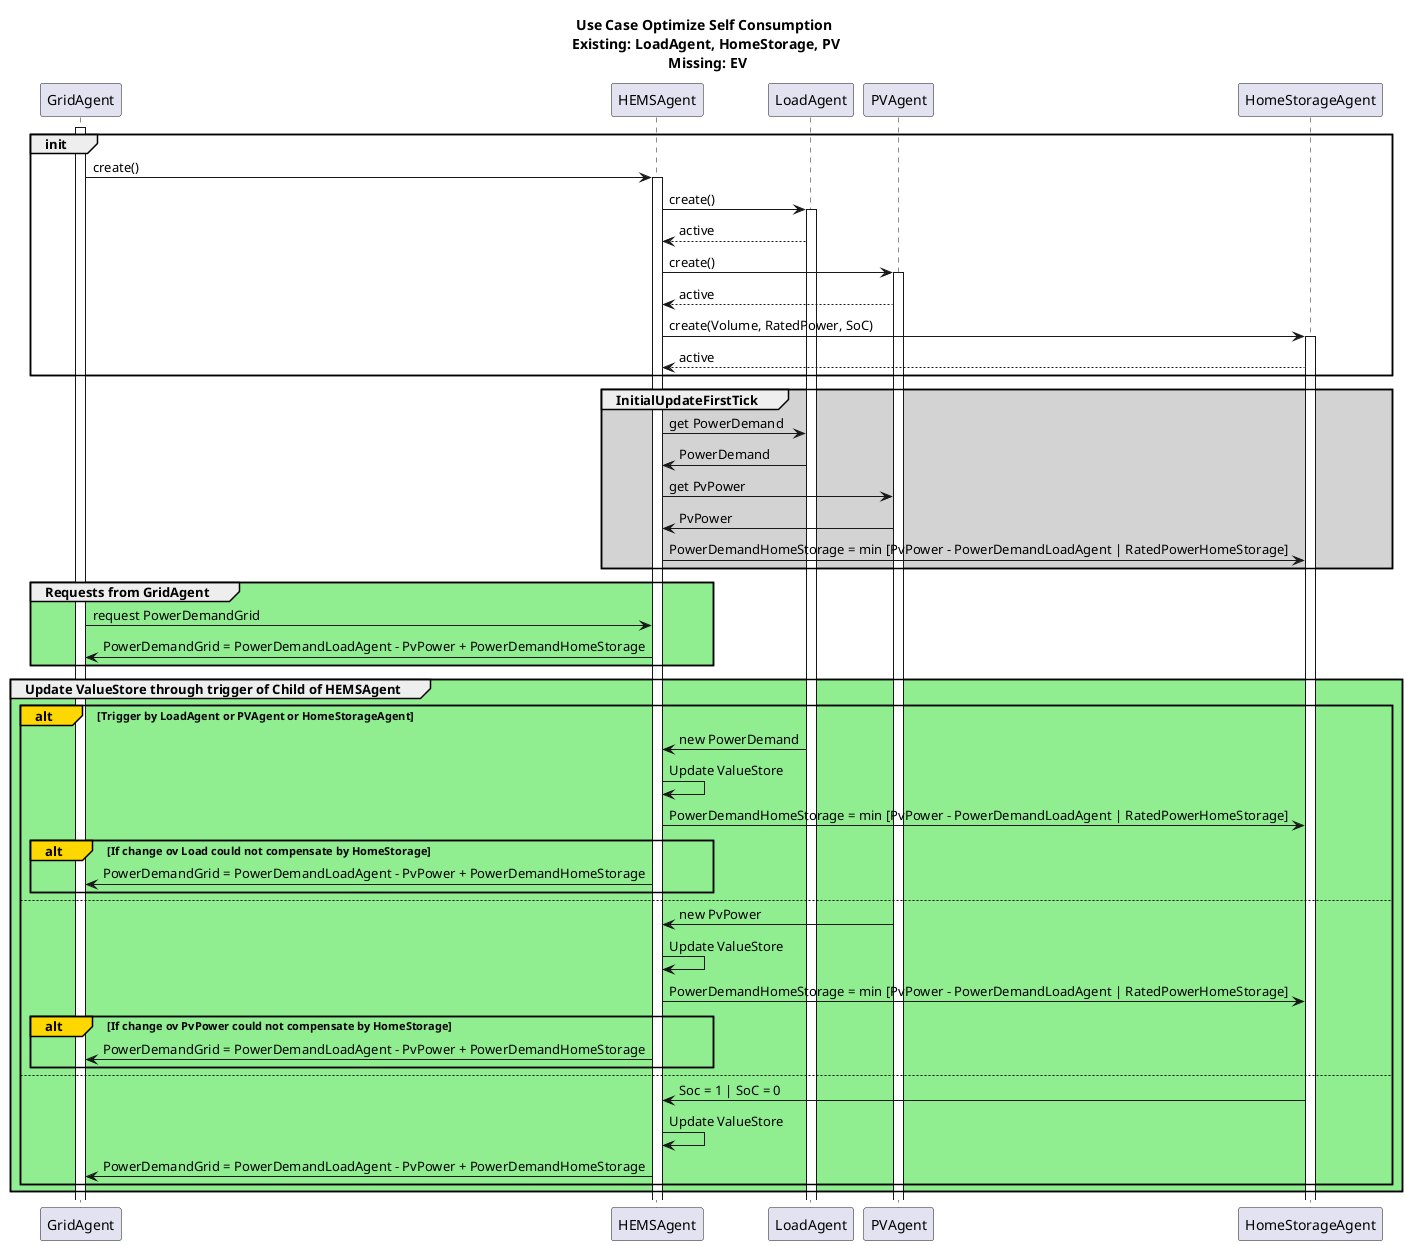 @startuml
/'
Check SoC of Homestorage when calculate PowerDemandHomeStorage

'/
title Use Case Optimize Self Consumption \n Existing: LoadAgent, HomeStorage, PV \n Missing: EV
participant GridAgent
participant HEMSAgent
participant LoadAgent
participant PVAgent
participant HomeStorageAgent
group init
    activate GridAgent
    GridAgent -> HEMSAgent: create()
        activate HEMSAgent

    HEMSAgent -> LoadAgent: create()
        activate LoadAgent
        LoadAgent --> HEMSAgent: active

    HEMSAgent -> PVAgent: create()
        activate PVAgent
         PVAgent --> HEMSAgent: active

    HEMSAgent -> HomeStorageAgent: create(Volume, RatedPower, SoC)
        activate HomeStorageAgent
        HomeStorageAgent --> HEMSAgent: active
    end
group #LightGrey InitialUpdateFirstTick
    HEMSAgent -> LoadAgent: get PowerDemand
    LoadAgent -> HEMSAgent: PowerDemand
    HEMSAgent -> PVAgent: get PvPower
    PVAgent -> HEMSAgent: PvPower
    HEMSAgent -> HomeStorageAgent: PowerDemandHomeStorage = min [PvPower - PowerDemandLoadAgent | RatedPowerHomeStorage]
    end
group #LightGreen Requests from GridAgent
    GridAgent -> HEMSAgent: request PowerDemandGrid
    HEMSAgent -> GridAgent: PowerDemandGrid = PowerDemandLoadAgent - PvPower + PowerDemandHomeStorage
    end

group #LightGreen Update ValueStore through trigger of Child of HEMSAgent
    alt#Gold Trigger by LoadAgent or PVAgent or HomeStorageAgent
    LoadAgent -> HEMSAgent: new PowerDemand
    HEMSAgent -> HEMSAgent: Update ValueStore
    HEMSAgent -> HomeStorageAgent: PowerDemandHomeStorage = min [PvPower - PowerDemandLoadAgent | RatedPowerHomeStorage]
    alt#Gold If change ov Load could not compensate by HomeStorage
        HEMSAgent -> GridAgent: PowerDemandGrid = PowerDemandLoadAgent - PvPower + PowerDemandHomeStorage
    end
    else
    PVAgent -> HEMSAgent: new PvPower
    HEMSAgent -> HEMSAgent: Update ValueStore
    HEMSAgent -> HomeStorageAgent: PowerDemandHomeStorage = min [PvPower - PowerDemandLoadAgent | RatedPowerHomeStorage]
    alt#Gold If change ov PvPower could not compensate by HomeStorage
    HEMSAgent -> GridAgent: PowerDemandGrid = PowerDemandLoadAgent - PvPower + PowerDemandHomeStorage
    end
    else
    HomeStorageAgent -> HEMSAgent: Soc = 1 | SoC = 0
    HEMSAgent -> HEMSAgent: Update ValueStore
    HEMSAgent -> GridAgent: PowerDemandGrid = PowerDemandLoadAgent - PvPower + PowerDemandHomeStorage
    end
    end

@enduml



